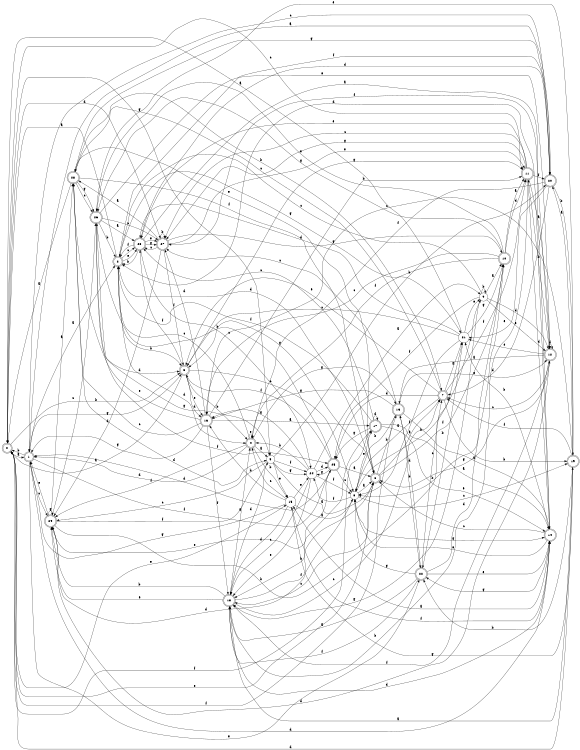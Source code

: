 digraph n24_6 {
__start0 [label="" shape="none"];

rankdir=LR;
size="8,5";

s0 [style="rounded,filled", color="black", fillcolor="white" shape="doublecircle", label="0"];
s1 [style="rounded,filled", color="black", fillcolor="white" shape="doublecircle", label="1"];
s2 [style="rounded,filled", color="black", fillcolor="white" shape="doublecircle", label="2"];
s3 [style="rounded,filled", color="black", fillcolor="white" shape="doublecircle", label="3"];
s4 [style="rounded,filled", color="black", fillcolor="white" shape="doublecircle", label="4"];
s5 [style="filled", color="black", fillcolor="white" shape="circle", label="5"];
s6 [style="rounded,filled", color="black", fillcolor="white" shape="doublecircle", label="6"];
s7 [style="rounded,filled", color="black", fillcolor="white" shape="doublecircle", label="7"];
s8 [style="filled", color="black", fillcolor="white" shape="circle", label="8"];
s9 [style="filled", color="black", fillcolor="white" shape="circle", label="9"];
s10 [style="rounded,filled", color="black", fillcolor="white" shape="doublecircle", label="10"];
s11 [style="rounded,filled", color="black", fillcolor="white" shape="doublecircle", label="11"];
s12 [style="rounded,filled", color="black", fillcolor="white" shape="doublecircle", label="12"];
s13 [style="rounded,filled", color="black", fillcolor="white" shape="doublecircle", label="13"];
s14 [style="rounded,filled", color="black", fillcolor="white" shape="doublecircle", label="14"];
s15 [style="filled", color="black", fillcolor="white" shape="circle", label="15"];
s16 [style="rounded,filled", color="black", fillcolor="white" shape="doublecircle", label="16"];
s17 [style="rounded,filled", color="black", fillcolor="white" shape="doublecircle", label="17"];
s18 [style="rounded,filled", color="black", fillcolor="white" shape="doublecircle", label="18"];
s19 [style="rounded,filled", color="black", fillcolor="white" shape="doublecircle", label="19"];
s20 [style="rounded,filled", color="black", fillcolor="white" shape="doublecircle", label="20"];
s21 [style="filled", color="black", fillcolor="white" shape="circle", label="21"];
s22 [style="rounded,filled", color="black", fillcolor="white" shape="doublecircle", label="22"];
s23 [style="rounded,filled", color="black", fillcolor="white" shape="doublecircle", label="23"];
s24 [style="filled", color="black", fillcolor="white" shape="circle", label="24"];
s25 [style="rounded,filled", color="black", fillcolor="white" shape="doublecircle", label="25"];
s26 [style="rounded,filled", color="black", fillcolor="white" shape="doublecircle", label="26"];
s27 [style="rounded,filled", color="black", fillcolor="white" shape="doublecircle", label="27"];
s28 [style="rounded,filled", color="black", fillcolor="white" shape="doublecircle", label="28"];
s29 [style="rounded,filled", color="black", fillcolor="white" shape="doublecircle", label="29"];
s0 -> s1 [label="a"];
s0 -> s3 [label="b"];
s0 -> s11 [label="c"];
s0 -> s27 [label="d"];
s0 -> s15 [label="e"];
s0 -> s17 [label="f"];
s0 -> s5 [label="g"];
s1 -> s2 [label="a"];
s1 -> s0 [label="b"];
s1 -> s29 [label="c"];
s1 -> s14 [label="d"];
s1 -> s22 [label="e"];
s1 -> s25 [label="f"];
s1 -> s3 [label="g"];
s2 -> s0 [label="a"];
s2 -> s3 [label="b"];
s2 -> s23 [label="c"];
s2 -> s4 [label="d"];
s2 -> s23 [label="e"];
s2 -> s20 [label="f"];
s2 -> s21 [label="g"];
s3 -> s0 [label="a"];
s3 -> s4 [label="b"];
s3 -> s8 [label="c"];
s3 -> s16 [label="d"];
s3 -> s16 [label="e"];
s3 -> s23 [label="f"];
s3 -> s11 [label="g"];
s4 -> s5 [label="a"];
s4 -> s15 [label="b"];
s4 -> s2 [label="c"];
s4 -> s1 [label="d"];
s4 -> s4 [label="e"];
s4 -> s29 [label="f"];
s4 -> s13 [label="g"];
s5 -> s6 [label="a"];
s5 -> s20 [label="b"];
s5 -> s29 [label="c"];
s5 -> s18 [label="d"];
s5 -> s15 [label="e"];
s5 -> s24 [label="f"];
s5 -> s24 [label="g"];
s6 -> s7 [label="a"];
s6 -> s13 [label="b"];
s6 -> s18 [label="c"];
s6 -> s2 [label="d"];
s6 -> s0 [label="e"];
s6 -> s10 [label="f"];
s6 -> s3 [label="g"];
s7 -> s8 [label="a"];
s7 -> s19 [label="b"];
s7 -> s28 [label="c"];
s7 -> s25 [label="d"];
s7 -> s3 [label="e"];
s7 -> s11 [label="f"];
s7 -> s21 [label="g"];
s8 -> s6 [label="a"];
s8 -> s9 [label="b"];
s8 -> s19 [label="c"];
s8 -> s29 [label="d"];
s8 -> s17 [label="e"];
s8 -> s24 [label="f"];
s8 -> s14 [label="g"];
s9 -> s10 [label="a"];
s9 -> s9 [label="b"];
s9 -> s2 [label="c"];
s9 -> s12 [label="d"];
s9 -> s12 [label="e"];
s9 -> s25 [label="f"];
s9 -> s18 [label="g"];
s10 -> s11 [label="a"];
s10 -> s8 [label="b"];
s10 -> s16 [label="c"];
s10 -> s11 [label="d"];
s10 -> s26 [label="e"];
s10 -> s4 [label="f"];
s10 -> s26 [label="g"];
s11 -> s12 [label="a"];
s11 -> s18 [label="b"];
s11 -> s27 [label="c"];
s11 -> s14 [label="d"];
s11 -> s23 [label="e"];
s11 -> s20 [label="f"];
s11 -> s27 [label="g"];
s12 -> s13 [label="a"];
s12 -> s11 [label="b"];
s12 -> s7 [label="c"];
s12 -> s12 [label="d"];
s12 -> s21 [label="e"];
s12 -> s18 [label="f"];
s12 -> s6 [label="g"];
s13 -> s14 [label="a"];
s13 -> s8 [label="b"];
s13 -> s27 [label="c"];
s13 -> s22 [label="d"];
s13 -> s12 [label="e"];
s13 -> s0 [label="f"];
s13 -> s16 [label="g"];
s14 -> s15 [label="a"];
s14 -> s21 [label="b"];
s14 -> s6 [label="c"];
s14 -> s2 [label="d"];
s14 -> s8 [label="e"];
s14 -> s27 [label="f"];
s14 -> s22 [label="g"];
s15 -> s8 [label="a"];
s15 -> s16 [label="b"];
s15 -> s4 [label="c"];
s15 -> s18 [label="d"];
s15 -> s24 [label="e"];
s15 -> s14 [label="f"];
s15 -> s1 [label="g"];
s16 -> s17 [label="a"];
s16 -> s11 [label="b"];
s16 -> s28 [label="c"];
s16 -> s27 [label="d"];
s16 -> s28 [label="e"];
s16 -> s18 [label="f"];
s16 -> s1 [label="g"];
s17 -> s14 [label="a"];
s17 -> s18 [label="b"];
s17 -> s23 [label="c"];
s17 -> s17 [label="d"];
s17 -> s14 [label="e"];
s17 -> s2 [label="f"];
s17 -> s25 [label="g"];
s18 -> s19 [label="a"];
s18 -> s29 [label="b"];
s18 -> s7 [label="c"];
s18 -> s14 [label="d"];
s18 -> s29 [label="e"];
s18 -> s6 [label="f"];
s18 -> s4 [label="g"];
s19 -> s20 [label="a"];
s19 -> s22 [label="b"];
s19 -> s16 [label="c"];
s19 -> s0 [label="d"];
s19 -> s26 [label="e"];
s19 -> s7 [label="f"];
s19 -> s15 [label="g"];
s20 -> s1 [label="a"];
s20 -> s19 [label="b"];
s20 -> s1 [label="c"];
s20 -> s7 [label="d"];
s20 -> s21 [label="e"];
s20 -> s4 [label="f"];
s20 -> s28 [label="g"];
s21 -> s0 [label="a"];
s21 -> s22 [label="b"];
s21 -> s3 [label="c"];
s21 -> s23 [label="d"];
s21 -> s9 [label="e"];
s21 -> s8 [label="f"];
s21 -> s10 [label="g"];
s22 -> s18 [label="a"];
s22 -> s13 [label="b"];
s22 -> s7 [label="c"];
s22 -> s10 [label="d"];
s22 -> s14 [label="e"];
s22 -> s18 [label="f"];
s22 -> s8 [label="g"];
s23 -> s12 [label="a"];
s23 -> s2 [label="b"];
s23 -> s24 [label="c"];
s23 -> s20 [label="d"];
s23 -> s27 [label="e"];
s23 -> s2 [label="f"];
s23 -> s27 [label="g"];
s24 -> s9 [label="a"];
s24 -> s4 [label="b"];
s24 -> s18 [label="c"];
s24 -> s25 [label="d"];
s24 -> s18 [label="e"];
s24 -> s8 [label="f"];
s24 -> s16 [label="g"];
s25 -> s6 [label="a"];
s25 -> s26 [label="b"];
s25 -> s8 [label="c"];
s25 -> s1 [label="d"];
s25 -> s29 [label="e"];
s25 -> s3 [label="f"];
s25 -> s24 [label="g"];
s26 -> s23 [label="a"];
s26 -> s2 [label="b"];
s26 -> s27 [label="c"];
s26 -> s3 [label="d"];
s26 -> s12 [label="e"];
s26 -> s25 [label="f"];
s26 -> s5 [label="g"];
s27 -> s28 [label="a"];
s27 -> s27 [label="b"];
s27 -> s23 [label="c"];
s27 -> s29 [label="d"];
s27 -> s11 [label="e"];
s27 -> s3 [label="f"];
s27 -> s10 [label="g"];
s28 -> s0 [label="a"];
s28 -> s7 [label="b"];
s28 -> s26 [label="c"];
s28 -> s5 [label="d"];
s28 -> s6 [label="e"];
s28 -> s6 [label="f"];
s28 -> s26 [label="g"];
s29 -> s28 [label="a"];
s29 -> s21 [label="b"];
s29 -> s26 [label="c"];
s29 -> s12 [label="d"];
s29 -> s1 [label="e"];
s29 -> s5 [label="f"];
s29 -> s29 [label="g"];

}